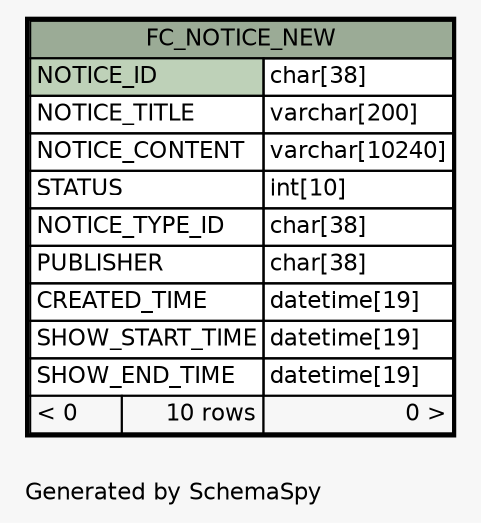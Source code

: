 // dot 2.26.0 on Linux 2.6.32-504.8.1.el6.x86_64
// SchemaSpy rev 590
digraph "oneDegreeRelationshipsDiagram" {
  graph [
    rankdir="RL"
    bgcolor="#f7f7f7"
    label="\nGenerated by SchemaSpy"
    labeljust="l"
    nodesep="0.18"
    ranksep="0.46"
    fontname="Helvetica"
    fontsize="11"
  ];
  node [
    fontname="Helvetica"
    fontsize="11"
    shape="plaintext"
  ];
  edge [
    arrowsize="0.8"
  ];
  "FC_NOTICE_NEW" [
    label=<
    <TABLE BORDER="2" CELLBORDER="1" CELLSPACING="0" BGCOLOR="#ffffff">
      <TR><TD COLSPAN="3" BGCOLOR="#9bab96" ALIGN="CENTER">FC_NOTICE_NEW</TD></TR>
      <TR><TD PORT="NOTICE_ID" COLSPAN="2" BGCOLOR="#bed1b8" ALIGN="LEFT">NOTICE_ID</TD><TD PORT="NOTICE_ID.type" ALIGN="LEFT">char[38]</TD></TR>
      <TR><TD PORT="NOTICE_TITLE" COLSPAN="2" ALIGN="LEFT">NOTICE_TITLE</TD><TD PORT="NOTICE_TITLE.type" ALIGN="LEFT">varchar[200]</TD></TR>
      <TR><TD PORT="NOTICE_CONTENT" COLSPAN="2" ALIGN="LEFT">NOTICE_CONTENT</TD><TD PORT="NOTICE_CONTENT.type" ALIGN="LEFT">varchar[10240]</TD></TR>
      <TR><TD PORT="STATUS" COLSPAN="2" ALIGN="LEFT">STATUS</TD><TD PORT="STATUS.type" ALIGN="LEFT">int[10]</TD></TR>
      <TR><TD PORT="NOTICE_TYPE_ID" COLSPAN="2" ALIGN="LEFT">NOTICE_TYPE_ID</TD><TD PORT="NOTICE_TYPE_ID.type" ALIGN="LEFT">char[38]</TD></TR>
      <TR><TD PORT="PUBLISHER" COLSPAN="2" ALIGN="LEFT">PUBLISHER</TD><TD PORT="PUBLISHER.type" ALIGN="LEFT">char[38]</TD></TR>
      <TR><TD PORT="CREATED_TIME" COLSPAN="2" ALIGN="LEFT">CREATED_TIME</TD><TD PORT="CREATED_TIME.type" ALIGN="LEFT">datetime[19]</TD></TR>
      <TR><TD PORT="SHOW_START_TIME" COLSPAN="2" ALIGN="LEFT">SHOW_START_TIME</TD><TD PORT="SHOW_START_TIME.type" ALIGN="LEFT">datetime[19]</TD></TR>
      <TR><TD PORT="SHOW_END_TIME" COLSPAN="2" ALIGN="LEFT">SHOW_END_TIME</TD><TD PORT="SHOW_END_TIME.type" ALIGN="LEFT">datetime[19]</TD></TR>
      <TR><TD ALIGN="LEFT" BGCOLOR="#f7f7f7">&lt; 0</TD><TD ALIGN="RIGHT" BGCOLOR="#f7f7f7">10 rows</TD><TD ALIGN="RIGHT" BGCOLOR="#f7f7f7">0 &gt;</TD></TR>
    </TABLE>>
    URL="FC_NOTICE_NEW.html"
    tooltip="FC_NOTICE_NEW"
  ];
}
